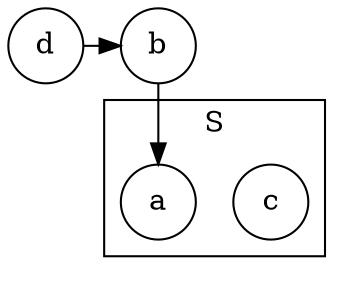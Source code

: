 digraph {
	node [shape=circle];
	subgraph cluster_1 {
		color=black;
 		label="S";
		c
		a;
	}
	d -> b -> a;
	{ rank=same; d b }
}